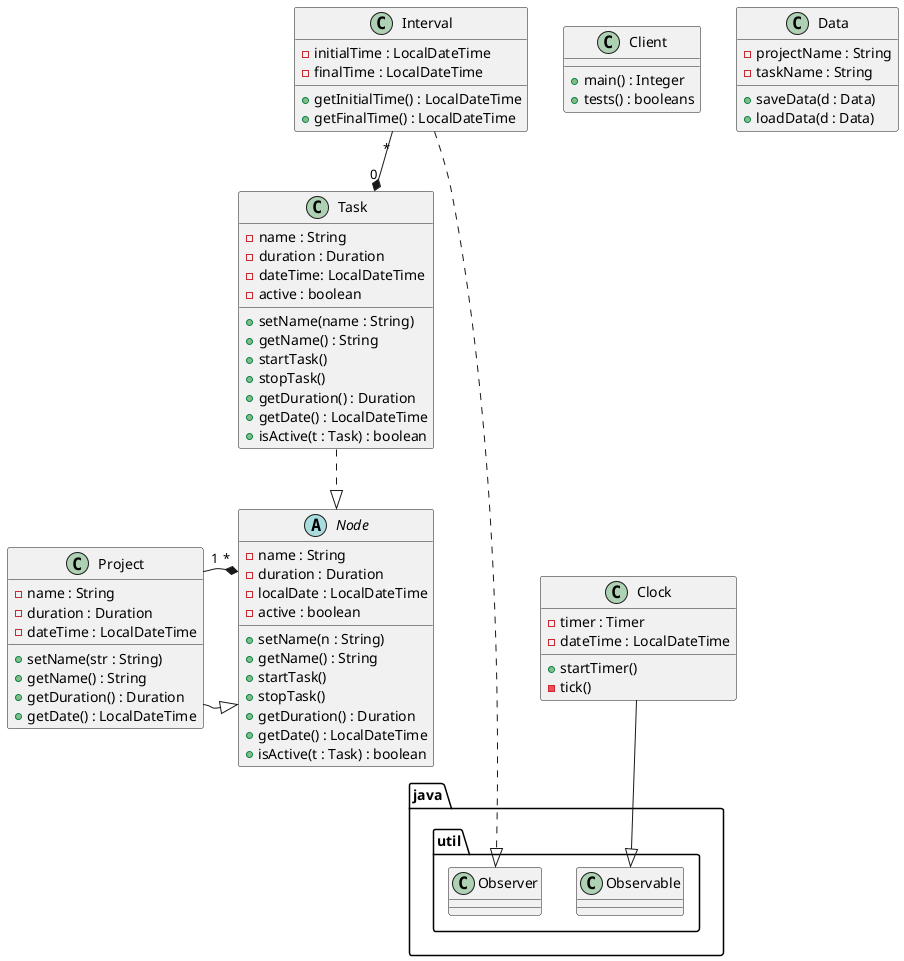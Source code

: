 @startuml
class Client {
+ main() : Integer
+ tests() : booleans
}

abstract Node {
- name : String
- duration : Duration
- localDate : LocalDateTime
- active : boolean
+ setName(n : String)
+ getName() : String
+ startTask()
+ stopTask()
+ getDuration() : Duration
+ getDate() : LocalDateTime
+ isActive(t : Task) : boolean
}

class Project {
- name : String
- duration : Duration
- dateTime : LocalDateTime
+ setName(str : String)
+ getName() : String
+ getDuration() : Duration
+ getDate() : LocalDateTime
}

class Task {
- name : String
- duration : Duration
- dateTime: LocalDateTime
- active : boolean
+ setName(name : String)
+ getName() : String
+ startTask()
+ stopTask()
+ getDuration() : Duration
+ getDate() : LocalDateTime
+ isActive(t : Task) : boolean
}

class Interval {
- initialTime : LocalDateTime
- finalTime : LocalDateTime
+ getInitialTime() : LocalDateTime
+ getFinalTime() : LocalDateTime

}

class Clock {
- timer : Timer
- dateTime : LocalDateTime
+ startTimer()
- tick()
}

class Data {
- projectName : String
- taskName : String
+ saveData(d : Data)
+ loadData(d : Data)
}


Project -|> Node
Node "*" *-- "1" Project
Task -.|> Node
Clock -down-|> java.util.Observable
Interval -.down.-|> java.util.Observer
Interval "*" --* "0" Task
@enduml
